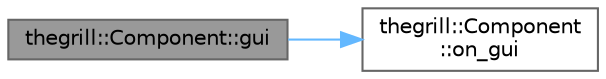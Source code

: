 digraph "thegrill::Component::gui"
{
 // LATEX_PDF_SIZE
  bgcolor="transparent";
  edge [fontname=Helvetica,fontsize=10,labelfontname=Helvetica,labelfontsize=10];
  node [fontname=Helvetica,fontsize=10,shape=box,height=0.2,width=0.4];
  rankdir="LR";
  Node1 [id="Node000001",label="thegrill::Component::gui",height=0.2,width=0.4,color="gray40", fillcolor="grey60", style="filled", fontcolor="black",tooltip=" "];
  Node1 -> Node2 [id="edge1_Node000001_Node000002",color="steelblue1",style="solid",tooltip=" "];
  Node2 [id="Node000002",label="thegrill::Component\l::on_gui",height=0.2,width=0.4,color="grey40", fillcolor="white", style="filled",URL="$structthegrill_1_1_component.html#a413f6325ab19b1f736491631ae0b8b23",tooltip=" "];
}
